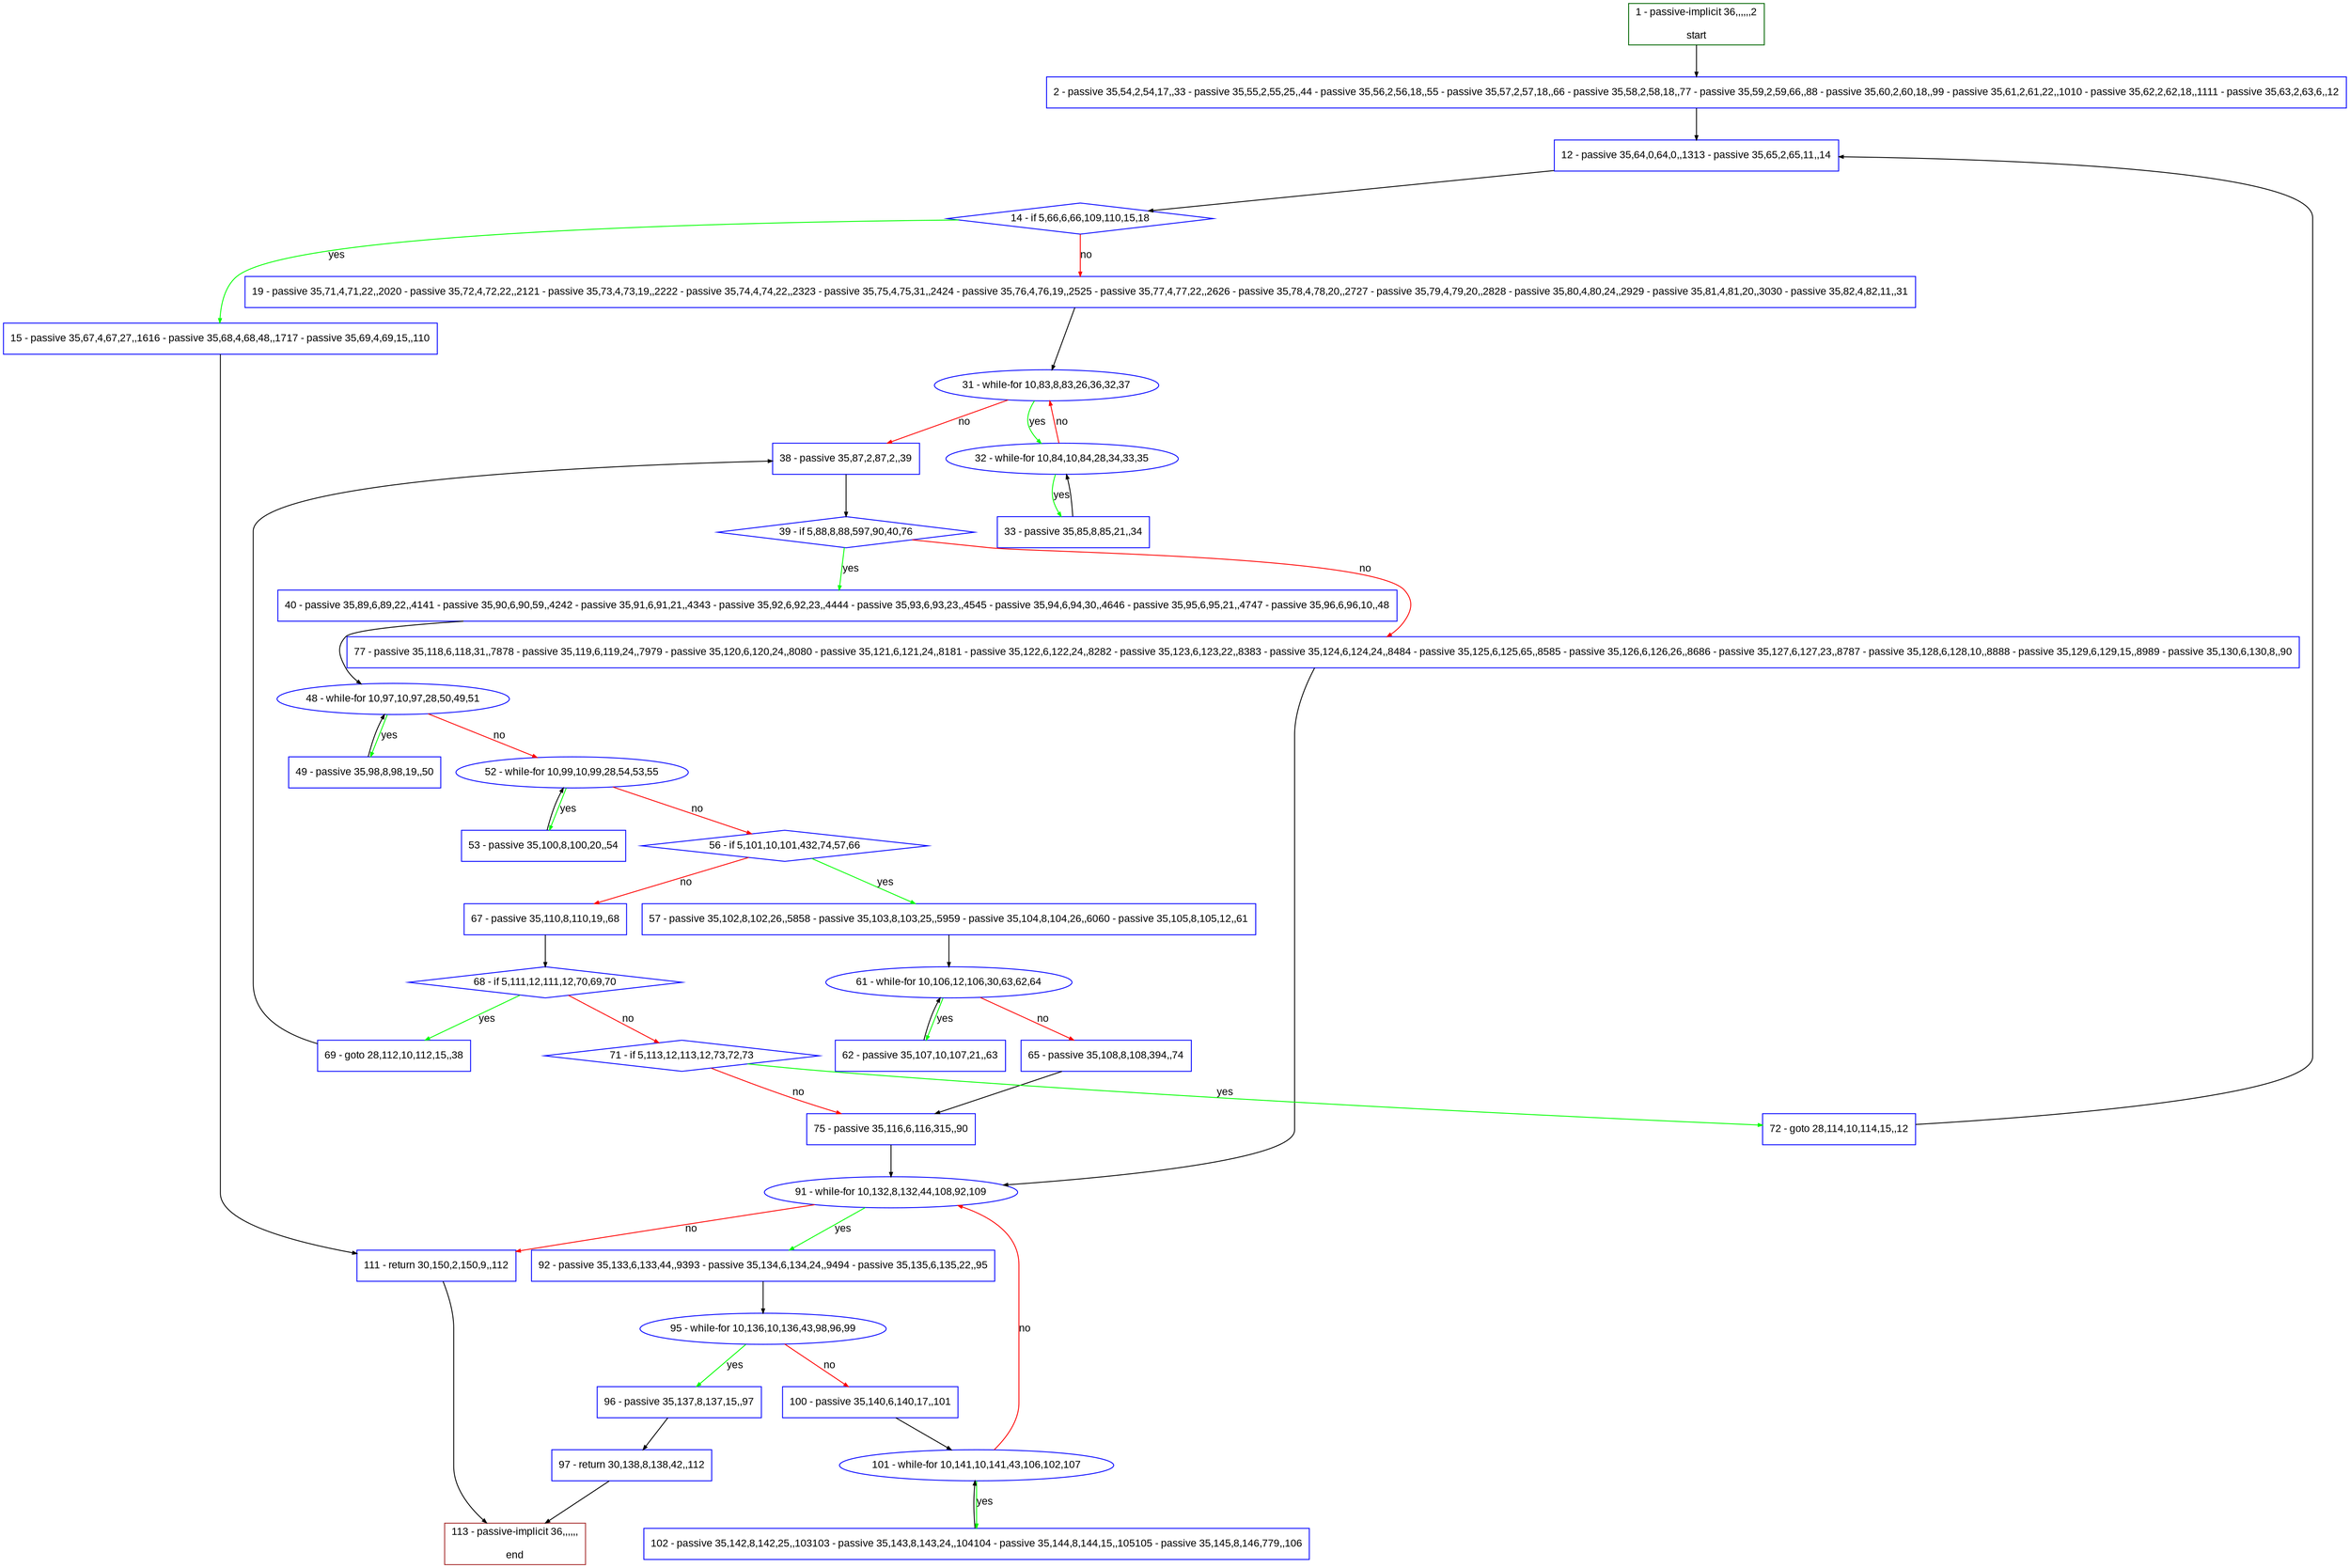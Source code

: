 digraph "" {
  graph [pack="true", label="", fontsize="12", packmode="clust", fontname="Arial", fillcolor="#FFFFCC", bgcolor="white", style="rounded,filled", compound="true"];
  node [node_initialized="no", label="", color="grey", fontsize="12", fillcolor="white", fontname="Arial", style="filled", shape="rectangle", compound="true", fixedsize="false"];
  edge [fontcolor="black", arrowhead="normal", arrowtail="none", arrowsize="0.5", ltail="", label="", color="black", fontsize="12", lhead="", fontname="Arial", dir="forward", compound="true"];
  __N1 [label="2 - passive 35,54,2,54,17,,33 - passive 35,55,2,55,25,,44 - passive 35,56,2,56,18,,55 - passive 35,57,2,57,18,,66 - passive 35,58,2,58,18,,77 - passive 35,59,2,59,66,,88 - passive 35,60,2,60,18,,99 - passive 35,61,2,61,22,,1010 - passive 35,62,2,62,18,,1111 - passive 35,63,2,63,6,,12", color="#0000ff", fillcolor="#ffffff", style="filled", shape="box"];
  __N2 [label="1 - passive-implicit 36,,,,,,2\n\nstart", color="#006400", fillcolor="#ffffff", style="filled", shape="box"];
  __N3 [label="12 - passive 35,64,0,64,0,,1313 - passive 35,65,2,65,11,,14", color="#0000ff", fillcolor="#ffffff", style="filled", shape="box"];
  __N4 [label="14 - if 5,66,6,66,109,110,15,18", color="#0000ff", fillcolor="#ffffff", style="filled", shape="diamond"];
  __N5 [label="15 - passive 35,67,4,67,27,,1616 - passive 35,68,4,68,48,,1717 - passive 35,69,4,69,15,,110", color="#0000ff", fillcolor="#ffffff", style="filled", shape="box"];
  __N6 [label="19 - passive 35,71,4,71,22,,2020 - passive 35,72,4,72,22,,2121 - passive 35,73,4,73,19,,2222 - passive 35,74,4,74,22,,2323 - passive 35,75,4,75,31,,2424 - passive 35,76,4,76,19,,2525 - passive 35,77,4,77,22,,2626 - passive 35,78,4,78,20,,2727 - passive 35,79,4,79,20,,2828 - passive 35,80,4,80,24,,2929 - passive 35,81,4,81,20,,3030 - passive 35,82,4,82,11,,31", color="#0000ff", fillcolor="#ffffff", style="filled", shape="box"];
  __N7 [label="111 - return 30,150,2,150,9,,112", color="#0000ff", fillcolor="#ffffff", style="filled", shape="box"];
  __N8 [label="31 - while-for 10,83,8,83,26,36,32,37", color="#0000ff", fillcolor="#ffffff", style="filled", shape="oval"];
  __N9 [label="32 - while-for 10,84,10,84,28,34,33,35", color="#0000ff", fillcolor="#ffffff", style="filled", shape="oval"];
  __N10 [label="38 - passive 35,87,2,87,2,,39", color="#0000ff", fillcolor="#ffffff", style="filled", shape="box"];
  __N11 [label="33 - passive 35,85,8,85,21,,34", color="#0000ff", fillcolor="#ffffff", style="filled", shape="box"];
  __N12 [label="39 - if 5,88,8,88,597,90,40,76", color="#0000ff", fillcolor="#ffffff", style="filled", shape="diamond"];
  __N13 [label="40 - passive 35,89,6,89,22,,4141 - passive 35,90,6,90,59,,4242 - passive 35,91,6,91,21,,4343 - passive 35,92,6,92,23,,4444 - passive 35,93,6,93,23,,4545 - passive 35,94,6,94,30,,4646 - passive 35,95,6,95,21,,4747 - passive 35,96,6,96,10,,48", color="#0000ff", fillcolor="#ffffff", style="filled", shape="box"];
  __N14 [label="77 - passive 35,118,6,118,31,,7878 - passive 35,119,6,119,24,,7979 - passive 35,120,6,120,24,,8080 - passive 35,121,6,121,24,,8181 - passive 35,122,6,122,24,,8282 - passive 35,123,6,123,22,,8383 - passive 35,124,6,124,24,,8484 - passive 35,125,6,125,65,,8585 - passive 35,126,6,126,26,,8686 - passive 35,127,6,127,23,,8787 - passive 35,128,6,128,10,,8888 - passive 35,129,6,129,15,,8989 - passive 35,130,6,130,8,,90", color="#0000ff", fillcolor="#ffffff", style="filled", shape="box"];
  __N15 [label="48 - while-for 10,97,10,97,28,50,49,51", color="#0000ff", fillcolor="#ffffff", style="filled", shape="oval"];
  __N16 [label="49 - passive 35,98,8,98,19,,50", color="#0000ff", fillcolor="#ffffff", style="filled", shape="box"];
  __N17 [label="52 - while-for 10,99,10,99,28,54,53,55", color="#0000ff", fillcolor="#ffffff", style="filled", shape="oval"];
  __N18 [label="53 - passive 35,100,8,100,20,,54", color="#0000ff", fillcolor="#ffffff", style="filled", shape="box"];
  __N19 [label="56 - if 5,101,10,101,432,74,57,66", color="#0000ff", fillcolor="#ffffff", style="filled", shape="diamond"];
  __N20 [label="57 - passive 35,102,8,102,26,,5858 - passive 35,103,8,103,25,,5959 - passive 35,104,8,104,26,,6060 - passive 35,105,8,105,12,,61", color="#0000ff", fillcolor="#ffffff", style="filled", shape="box"];
  __N21 [label="67 - passive 35,110,8,110,19,,68", color="#0000ff", fillcolor="#ffffff", style="filled", shape="box"];
  __N22 [label="61 - while-for 10,106,12,106,30,63,62,64", color="#0000ff", fillcolor="#ffffff", style="filled", shape="oval"];
  __N23 [label="62 - passive 35,107,10,107,21,,63", color="#0000ff", fillcolor="#ffffff", style="filled", shape="box"];
  __N24 [label="65 - passive 35,108,8,108,394,,74", color="#0000ff", fillcolor="#ffffff", style="filled", shape="box"];
  __N25 [label="75 - passive 35,116,6,116,315,,90", color="#0000ff", fillcolor="#ffffff", style="filled", shape="box"];
  __N26 [label="68 - if 5,111,12,111,12,70,69,70", color="#0000ff", fillcolor="#ffffff", style="filled", shape="diamond"];
  __N27 [label="69 - goto 28,112,10,112,15,,38", color="#0000ff", fillcolor="#ffffff", style="filled", shape="box"];
  __N28 [label="71 - if 5,113,12,113,12,73,72,73", color="#0000ff", fillcolor="#ffffff", style="filled", shape="diamond"];
  __N29 [label="72 - goto 28,114,10,114,15,,12", color="#0000ff", fillcolor="#ffffff", style="filled", shape="box"];
  __N30 [label="91 - while-for 10,132,8,132,44,108,92,109", color="#0000ff", fillcolor="#ffffff", style="filled", shape="oval"];
  __N31 [label="92 - passive 35,133,6,133,44,,9393 - passive 35,134,6,134,24,,9494 - passive 35,135,6,135,22,,95", color="#0000ff", fillcolor="#ffffff", style="filled", shape="box"];
  __N32 [label="95 - while-for 10,136,10,136,43,98,96,99", color="#0000ff", fillcolor="#ffffff", style="filled", shape="oval"];
  __N33 [label="96 - passive 35,137,8,137,15,,97", color="#0000ff", fillcolor="#ffffff", style="filled", shape="box"];
  __N34 [label="100 - passive 35,140,6,140,17,,101", color="#0000ff", fillcolor="#ffffff", style="filled", shape="box"];
  __N35 [label="97 - return 30,138,8,138,42,,112", color="#0000ff", fillcolor="#ffffff", style="filled", shape="box"];
  __N36 [label="113 - passive-implicit 36,,,,,,\n\nend", color="#a52a2a", fillcolor="#ffffff", style="filled", shape="box"];
  __N37 [label="101 - while-for 10,141,10,141,43,106,102,107", color="#0000ff", fillcolor="#ffffff", style="filled", shape="oval"];
  __N38 [label="102 - passive 35,142,8,142,25,,103103 - passive 35,143,8,143,24,,104104 - passive 35,144,8,144,15,,105105 - passive 35,145,8,146,779,,106", color="#0000ff", fillcolor="#ffffff", style="filled", shape="box"];
  __N2 -> __N1 [arrowhead="normal", arrowtail="none", color="#000000", label="", dir="forward"];
  __N1 -> __N3 [arrowhead="normal", arrowtail="none", color="#000000", label="", dir="forward"];
  __N3 -> __N4 [arrowhead="normal", arrowtail="none", color="#000000", label="", dir="forward"];
  __N4 -> __N5 [arrowhead="normal", arrowtail="none", color="#00ff00", label="yes", dir="forward"];
  __N4 -> __N6 [arrowhead="normal", arrowtail="none", color="#ff0000", label="no", dir="forward"];
  __N5 -> __N7 [arrowhead="normal", arrowtail="none", color="#000000", label="", dir="forward"];
  __N6 -> __N8 [arrowhead="normal", arrowtail="none", color="#000000", label="", dir="forward"];
  __N8 -> __N9 [arrowhead="normal", arrowtail="none", color="#00ff00", label="yes", dir="forward"];
  __N9 -> __N8 [arrowhead="normal", arrowtail="none", color="#ff0000", label="no", dir="forward"];
  __N8 -> __N10 [arrowhead="normal", arrowtail="none", color="#ff0000", label="no", dir="forward"];
  __N9 -> __N11 [arrowhead="normal", arrowtail="none", color="#00ff00", label="yes", dir="forward"];
  __N11 -> __N9 [arrowhead="normal", arrowtail="none", color="#000000", label="", dir="forward"];
  __N10 -> __N12 [arrowhead="normal", arrowtail="none", color="#000000", label="", dir="forward"];
  __N12 -> __N13 [arrowhead="normal", arrowtail="none", color="#00ff00", label="yes", dir="forward"];
  __N12 -> __N14 [arrowhead="normal", arrowtail="none", color="#ff0000", label="no", dir="forward"];
  __N13 -> __N15 [arrowhead="normal", arrowtail="none", color="#000000", label="", dir="forward"];
  __N15 -> __N16 [arrowhead="normal", arrowtail="none", color="#00ff00", label="yes", dir="forward"];
  __N16 -> __N15 [arrowhead="normal", arrowtail="none", color="#000000", label="", dir="forward"];
  __N15 -> __N17 [arrowhead="normal", arrowtail="none", color="#ff0000", label="no", dir="forward"];
  __N17 -> __N18 [arrowhead="normal", arrowtail="none", color="#00ff00", label="yes", dir="forward"];
  __N18 -> __N17 [arrowhead="normal", arrowtail="none", color="#000000", label="", dir="forward"];
  __N17 -> __N19 [arrowhead="normal", arrowtail="none", color="#ff0000", label="no", dir="forward"];
  __N19 -> __N20 [arrowhead="normal", arrowtail="none", color="#00ff00", label="yes", dir="forward"];
  __N19 -> __N21 [arrowhead="normal", arrowtail="none", color="#ff0000", label="no", dir="forward"];
  __N20 -> __N22 [arrowhead="normal", arrowtail="none", color="#000000", label="", dir="forward"];
  __N22 -> __N23 [arrowhead="normal", arrowtail="none", color="#00ff00", label="yes", dir="forward"];
  __N23 -> __N22 [arrowhead="normal", arrowtail="none", color="#000000", label="", dir="forward"];
  __N22 -> __N24 [arrowhead="normal", arrowtail="none", color="#ff0000", label="no", dir="forward"];
  __N24 -> __N25 [arrowhead="normal", arrowtail="none", color="#000000", label="", dir="forward"];
  __N21 -> __N26 [arrowhead="normal", arrowtail="none", color="#000000", label="", dir="forward"];
  __N26 -> __N27 [arrowhead="normal", arrowtail="none", color="#00ff00", label="yes", dir="forward"];
  __N26 -> __N28 [arrowhead="normal", arrowtail="none", color="#ff0000", label="no", dir="forward"];
  __N27 -> __N10 [arrowhead="normal", arrowtail="none", color="#000000", label="", dir="forward"];
  __N28 -> __N29 [arrowhead="normal", arrowtail="none", color="#00ff00", label="yes", dir="forward"];
  __N28 -> __N25 [arrowhead="normal", arrowtail="none", color="#ff0000", label="no", dir="forward"];
  __N29 -> __N3 [arrowhead="normal", arrowtail="none", color="#000000", label="", dir="forward"];
  __N25 -> __N30 [arrowhead="normal", arrowtail="none", color="#000000", label="", dir="forward"];
  __N14 -> __N30 [arrowhead="normal", arrowtail="none", color="#000000", label="", dir="forward"];
  __N30 -> __N31 [arrowhead="normal", arrowtail="none", color="#00ff00", label="yes", dir="forward"];
  __N30 -> __N7 [arrowhead="normal", arrowtail="none", color="#ff0000", label="no", dir="forward"];
  __N31 -> __N32 [arrowhead="normal", arrowtail="none", color="#000000", label="", dir="forward"];
  __N32 -> __N33 [arrowhead="normal", arrowtail="none", color="#00ff00", label="yes", dir="forward"];
  __N32 -> __N34 [arrowhead="normal", arrowtail="none", color="#ff0000", label="no", dir="forward"];
  __N33 -> __N35 [arrowhead="normal", arrowtail="none", color="#000000", label="", dir="forward"];
  __N35 -> __N36 [arrowhead="normal", arrowtail="none", color="#000000", label="", dir="forward"];
  __N34 -> __N37 [arrowhead="normal", arrowtail="none", color="#000000", label="", dir="forward"];
  __N37 -> __N30 [arrowhead="normal", arrowtail="none", color="#ff0000", label="no", dir="forward"];
  __N37 -> __N38 [arrowhead="normal", arrowtail="none", color="#00ff00", label="yes", dir="forward"];
  __N38 -> __N37 [arrowhead="normal", arrowtail="none", color="#000000", label="", dir="forward"];
  __N7 -> __N36 [arrowhead="normal", arrowtail="none", color="#000000", label="", dir="forward"];
}
